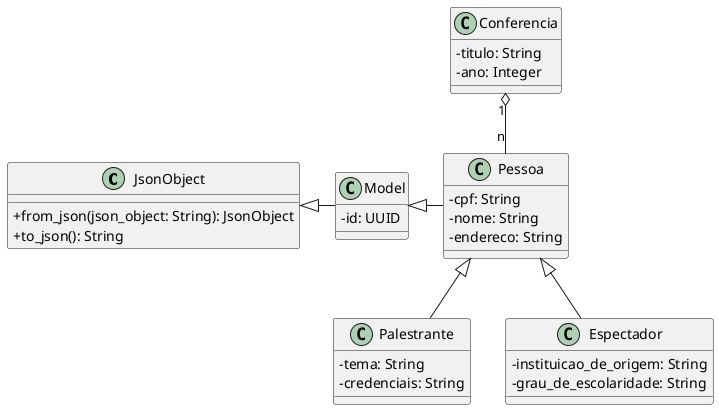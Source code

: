 @startuml classes
skinparam classAttributeIconSize 0

class JsonObject {
  + from_json(json_object: String): JsonObject
  + to_json(): String
}

Class Model {
  - id: UUID 
}

class Pessoa {
  -  cpf: String
  -  nome: String
  -  endereco: String
}

class Palestrante {
  - tema: String
  - credenciais: String
}

class Conferencia {
  - titulo: String
  - ano: Integer
}

class Espectador {
  - instituicao_de_origem: String
  - grau_de_escolaridade: String
}

JsonObject <|- Model
Model <|- Pessoa

Conferencia "1" o-- "n" Pessoa

Pessoa <|-- Espectador
Pessoa <|-- Palestrante

@enduml